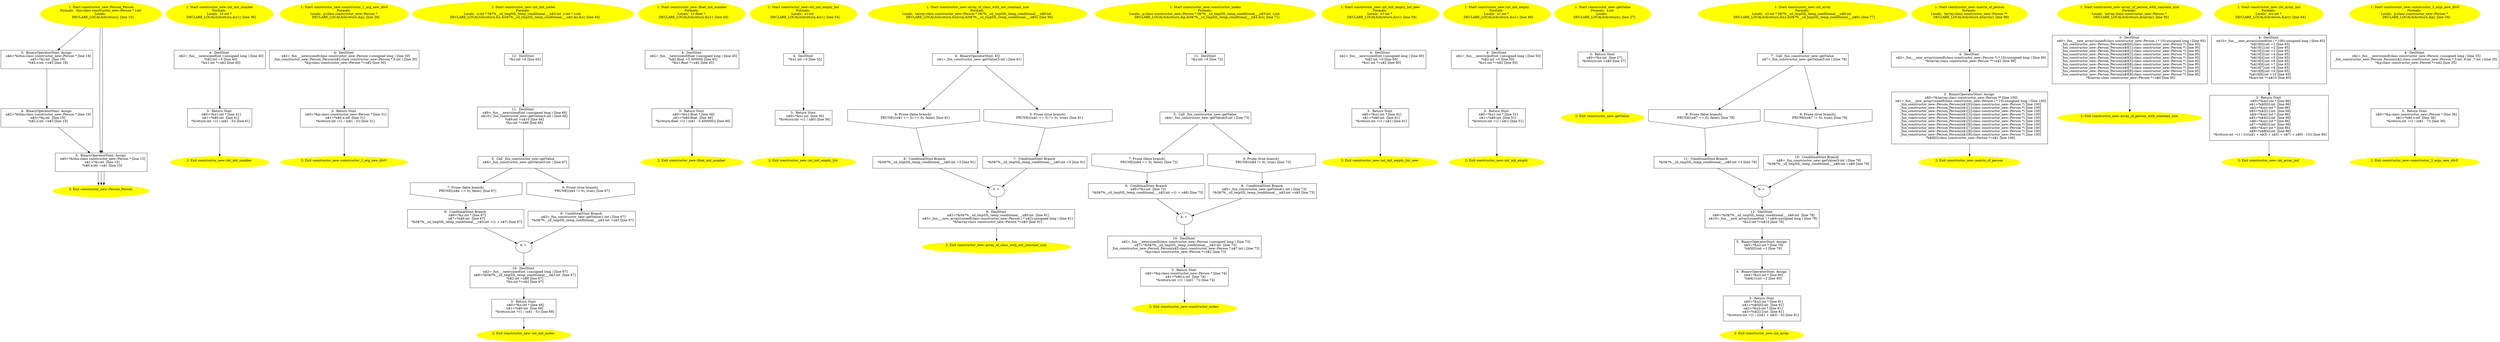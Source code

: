 /* @generated */
digraph iCFG {
"constructor_new::Person_Person5" [label="5:  BinaryOperatorStmt: Assign \n   n$4=*&this:class constructor_new::Person * [line 18]\n  n$5=*&i:int  [line 18]\n  *n$4.x:int =n$5 [line 18]\n " shape="box"]
	

	 "constructor_new::Person_Person5" -> "constructor_new::Person_Person4" ;
"constructor_new::Person_Person4" [label="4:  BinaryOperatorStmt: Assign \n   n$2=*&this:class constructor_new::Person * [line 19]\n  n$3=*&j:int  [line 19]\n  *n$2.y:int =n$3 [line 19]\n " shape="box"]
	

	 "constructor_new::Person_Person4" -> "constructor_new::Person_Person3" ;
"constructor_new::Person_Person3" [label="3:  BinaryOperatorStmt: Assign \n   n$0=*&this:class constructor_new::Person * [line 20]\n  n$1=*&k:int  [line 20]\n  *n$0.z:int =n$1 [line 20]\n " shape="box"]
	

	 "constructor_new::Person_Person3" -> "constructor_new::Person_Person2" ;
"constructor_new::Person_Person2" [label="2: Exit constructor_new::Person_Person \n  " color=yellow style=filled]
	

"constructor_new::Person_Person1" [label="1: Start constructor_new::Person_Person\nFormals:  this:class constructor_new::Person * i:int  j:int  k:int \nLocals:  \n   DECLARE_LOCALS(&return); [line 17]\n " color=yellow style=filled]
	

	 "constructor_new::Person_Person1" -> "constructor_new::Person_Person5" ;
"constructor_new::int_init_number4" [label="4:  DeclStmt \n   n$2=_fun___new(sizeof(int ):unsigned long ) [line 40]\n  *n$2:int =5 [line 40]\n  *&x1:int *=n$2 [line 40]\n " shape="box"]
	

	 "constructor_new::int_init_number4" -> "constructor_new::int_init_number3" ;
"constructor_new::int_init_number3" [label="3:  Return Stmt \n   n$0=*&x1:int * [line 41]\n  n$1=*n$0:int  [line 41]\n  *&return:int =(1 / (n$1 - 5)) [line 41]\n " shape="box"]
	

	 "constructor_new::int_init_number3" -> "constructor_new::int_init_number2" ;
"constructor_new::int_init_number2" [label="2: Exit constructor_new::int_init_number \n  " color=yellow style=filled]
	

"constructor_new::int_init_number1" [label="1: Start constructor_new::int_init_number\nFormals: \nLocals:  x1:int * \n   DECLARE_LOCALS(&return,&x1); [line 39]\n " color=yellow style=filled]
	

	 "constructor_new::int_init_number1" -> "constructor_new::int_init_number4" ;
"constructor_new::constructor_1_arg_new_div04" [label="4:  DeclStmt \n   n$2=_fun___new(sizeof(class constructor_new::Person ):unsigned long ) [line 30]\n  _fun_constructor_new::Person_Person(n$2:class constructor_new::Person *,5:int ) [line 30]\n  *&p:class constructor_new::Person *=n$2 [line 30]\n " shape="box"]
	

	 "constructor_new::constructor_1_arg_new_div04" -> "constructor_new::constructor_1_arg_new_div03" ;
"constructor_new::constructor_1_arg_new_div03" [label="3:  Return Stmt \n   n$0=*&p:class constructor_new::Person * [line 31]\n  n$1=*n$0.x:int  [line 31]\n  *&return:int =(1 / (n$1 - 5)) [line 31]\n " shape="box"]
	

	 "constructor_new::constructor_1_arg_new_div03" -> "constructor_new::constructor_1_arg_new_div02" ;
"constructor_new::constructor_1_arg_new_div02" [label="2: Exit constructor_new::constructor_1_arg_new_div0 \n  " color=yellow style=filled]
	

"constructor_new::constructor_1_arg_new_div01" [label="1: Start constructor_new::constructor_1_arg_new_div0\nFormals: \nLocals:  p:class constructor_new::Person * \n   DECLARE_LOCALS(&return,&p); [line 29]\n " color=yellow style=filled]
	

	 "constructor_new::constructor_1_arg_new_div01" -> "constructor_new::constructor_1_arg_new_div04" ;
"constructor_new::int_init_nodes12" [label="12:  DeclStmt \n   *&z:int =6 [line 65]\n " shape="box"]
	

	 "constructor_new::int_init_nodes12" -> "constructor_new::int_init_nodes11" ;
"constructor_new::int_init_nodes11" [label="11:  DeclStmt \n   n$9=_fun___new(sizeof(int ):unsigned long ) [line 66]\n  n$10=_fun_constructor_new::getValue(4:int ) [line 66]\n  *n$9:int =n$10 [line 66]\n  *&y:int *=n$9 [line 66]\n " shape="box"]
	

	 "constructor_new::int_init_nodes11" -> "constructor_new::int_init_nodes5" ;
"constructor_new::int_init_nodes10" [label="10:  DeclStmt \n   n$2=_fun___new(sizeof(int ):unsigned long ) [line 67]\n  n$8=*&0$?%__sil_tmpSIL_temp_conditional___n$3:int  [line 67]\n  *n$2:int =n$8 [line 67]\n  *&x:int *=n$2 [line 67]\n " shape="box"]
	

	 "constructor_new::int_init_nodes10" -> "constructor_new::int_init_nodes3" ;
"constructor_new::int_init_nodes9" [label="9:  ConditinalStmt Branch \n   n$6=*&y:int * [line 67]\n  n$7=*n$6:int  [line 67]\n  *&0$?%__sil_tmpSIL_temp_conditional___n$3:int =(1 + n$7) [line 67]\n " shape="box"]
	

	 "constructor_new::int_init_nodes9" -> "constructor_new::int_init_nodes4" ;
"constructor_new::int_init_nodes8" [label="8:  ConditinalStmt Branch \n   n$5=_fun_constructor_new::getValue(1:int ) [line 67]\n  *&0$?%__sil_tmpSIL_temp_conditional___n$3:int =n$5 [line 67]\n " shape="box"]
	

	 "constructor_new::int_init_nodes8" -> "constructor_new::int_init_nodes4" ;
"constructor_new::int_init_nodes7" [label="7: Prune (false branch) \n   PRUNE((n$4 == 0), false); [line 67]\n " shape="invhouse"]
	

	 "constructor_new::int_init_nodes7" -> "constructor_new::int_init_nodes9" ;
"constructor_new::int_init_nodes6" [label="6: Prune (true branch) \n   PRUNE((n$4 != 0), true); [line 67]\n " shape="invhouse"]
	

	 "constructor_new::int_init_nodes6" -> "constructor_new::int_init_nodes8" ;
"constructor_new::int_init_nodes5" [label="5:  Call _fun_constructor_new::getValue \n   n$4=_fun_constructor_new::getValue(0:int ) [line 67]\n " shape="box"]
	

	 "constructor_new::int_init_nodes5" -> "constructor_new::int_init_nodes6" ;
	 "constructor_new::int_init_nodes5" -> "constructor_new::int_init_nodes7" ;
"constructor_new::int_init_nodes4" [label="4: + \n  " ]
	

	 "constructor_new::int_init_nodes4" -> "constructor_new::int_init_nodes10" ;
"constructor_new::int_init_nodes3" [label="3:  Return Stmt \n   n$0=*&x:int * [line 68]\n  n$1=*n$0:int  [line 68]\n  *&return:int =(1 / (n$1 - 5)) [line 68]\n " shape="box"]
	

	 "constructor_new::int_init_nodes3" -> "constructor_new::int_init_nodes2" ;
"constructor_new::int_init_nodes2" [label="2: Exit constructor_new::int_init_nodes \n  " color=yellow style=filled]
	

"constructor_new::int_init_nodes1" [label="1: Start constructor_new::int_init_nodes\nFormals: \nLocals:  x:int * 0$?%__sil_tmpSIL_temp_conditional___n$3:int  y:int * z:int  \n   DECLARE_LOCALS(&return,&x,&0$?%__sil_tmpSIL_temp_conditional___n$3,&y,&z); [line 64]\n " color=yellow style=filled]
	

	 "constructor_new::int_init_nodes1" -> "constructor_new::int_init_nodes12" ;
"constructor_new::float_init_number4" [label="4:  DeclStmt \n   n$2=_fun___new(sizeof(float ):unsigned long ) [line 45]\n  *n$2:float =5.400000 [line 45]\n  *&x1:float *=n$2 [line 45]\n " shape="box"]
	

	 "constructor_new::float_init_number4" -> "constructor_new::float_init_number3" ;
"constructor_new::float_init_number3" [label="3:  Return Stmt \n   n$0=*&x1:float * [line 46]\n  n$1=*n$0:float  [line 46]\n  *&return:float =(1 / (n$1 - 5.400000)) [line 46]\n " shape="box"]
	

	 "constructor_new::float_init_number3" -> "constructor_new::float_init_number2" ;
"constructor_new::float_init_number2" [label="2: Exit constructor_new::float_init_number \n  " color=yellow style=filled]
	

"constructor_new::float_init_number1" [label="1: Start constructor_new::float_init_number\nFormals: \nLocals:  x1:float * \n   DECLARE_LOCALS(&return,&x1); [line 44]\n " color=yellow style=filled]
	

	 "constructor_new::float_init_number1" -> "constructor_new::float_init_number4" ;
"constructor_new::int_init_empty_list4" [label="4:  DeclStmt \n   *&x1:int =0 [line 55]\n " shape="box"]
	

	 "constructor_new::int_init_empty_list4" -> "constructor_new::int_init_empty_list3" ;
"constructor_new::int_init_empty_list3" [label="3:  Return Stmt \n   n$0=*&x1:int  [line 56]\n  *&return:int =(1 / n$0) [line 56]\n " shape="box"]
	

	 "constructor_new::int_init_empty_list3" -> "constructor_new::int_init_empty_list2" ;
"constructor_new::int_init_empty_list2" [label="2: Exit constructor_new::int_init_empty_list \n  " color=yellow style=filled]
	

"constructor_new::int_init_empty_list1" [label="1: Start constructor_new::int_init_empty_list\nFormals: \nLocals:  x1:int  \n   DECLARE_LOCALS(&return,&x1); [line 54]\n " color=yellow style=filled]
	

	 "constructor_new::int_init_empty_list1" -> "constructor_new::int_init_empty_list4" ;
"constructor_new::Person_Person3" [label="3:  BinaryOperatorStmt: Assign \n   n$0=*&this:class constructor_new::Person * [line 14]\n  *n$0.x:int =0 [line 14]\n " shape="box"]
	

	 "constructor_new::Person_Person3" -> "constructor_new::Person_Person2" ;
"constructor_new::Person_Person2" [label="2: Exit constructor_new::Person_Person \n  " color=yellow style=filled]
	

"constructor_new::Person_Person1" [label="1: Start constructor_new::Person_Person\nFormals:  this:class constructor_new::Person *\nLocals:  \n   DECLARE_LOCALS(&return); [line 14]\n " color=yellow style=filled]
	

	 "constructor_new::Person_Person1" -> "constructor_new::Person_Person3" ;
"constructor_new::array_of_class_with_not_constant_size9" [label="9:  DeclStmt \n   n$2=*&0$?%__sil_tmpSIL_temp_conditional___n$0:int  [line 91]\n  n$3=_fun___new_array((sizeof(class constructor_new::Person ) * n$2):unsigned long ) [line 91]\n  *&tarray:class constructor_new::Person *=n$3 [line 91]\n " shape="box"]
	

	 "constructor_new::array_of_class_with_not_constant_size9" -> "constructor_new::array_of_class_with_not_constant_size2" ;
"constructor_new::array_of_class_with_not_constant_size8" [label="8:  ConditinalStmt Branch \n   *&0$?%__sil_tmpSIL_temp_conditional___n$0:int =3 [line 91]\n " shape="box"]
	

	 "constructor_new::array_of_class_with_not_constant_size8" -> "constructor_new::array_of_class_with_not_constant_size3" ;
"constructor_new::array_of_class_with_not_constant_size7" [label="7:  ConditinalStmt Branch \n   *&0$?%__sil_tmpSIL_temp_conditional___n$0:int =5 [line 91]\n " shape="box"]
	

	 "constructor_new::array_of_class_with_not_constant_size7" -> "constructor_new::array_of_class_with_not_constant_size3" ;
"constructor_new::array_of_class_with_not_constant_size6" [label="6: Prune (false branch) \n   PRUNE(((n$1 == 5) == 0), false); [line 91]\n " shape="invhouse"]
	

	 "constructor_new::array_of_class_with_not_constant_size6" -> "constructor_new::array_of_class_with_not_constant_size8" ;
"constructor_new::array_of_class_with_not_constant_size5" [label="5: Prune (true branch) \n   PRUNE(((n$1 == 5) != 0), true); [line 91]\n " shape="invhouse"]
	

	 "constructor_new::array_of_class_with_not_constant_size5" -> "constructor_new::array_of_class_with_not_constant_size7" ;
"constructor_new::array_of_class_with_not_constant_size4" [label="4:  BinaryOperatorStmt: EQ \n   n$1=_fun_constructor_new::getValue(5:int ) [line 91]\n " shape="box"]
	

	 "constructor_new::array_of_class_with_not_constant_size4" -> "constructor_new::array_of_class_with_not_constant_size5" ;
	 "constructor_new::array_of_class_with_not_constant_size4" -> "constructor_new::array_of_class_with_not_constant_size6" ;
"constructor_new::array_of_class_with_not_constant_size3" [label="3: + \n  " ]
	

	 "constructor_new::array_of_class_with_not_constant_size3" -> "constructor_new::array_of_class_with_not_constant_size9" ;
"constructor_new::array_of_class_with_not_constant_size2" [label="2: Exit constructor_new::array_of_class_with_not_constant_size \n  " color=yellow style=filled]
	

"constructor_new::array_of_class_with_not_constant_size1" [label="1: Start constructor_new::array_of_class_with_not_constant_size\nFormals: \nLocals:  tarray:class constructor_new::Person * 0$?%__sil_tmpSIL_temp_conditional___n$0:int  \n   DECLARE_LOCALS(&return,&tarray,&0$?%__sil_tmpSIL_temp_conditional___n$0); [line 90]\n " color=yellow style=filled]
	

	 "constructor_new::array_of_class_with_not_constant_size1" -> "constructor_new::array_of_class_with_not_constant_size4" ;
"constructor_new::constructor_nodes11" [label="11:  DeclStmt \n   *&z:int =6 [line 72]\n " shape="box"]
	

	 "constructor_new::constructor_nodes11" -> "constructor_new::constructor_nodes5" ;
"constructor_new::constructor_nodes10" [label="10:  DeclStmt \n   n$2=_fun___new(sizeof(class constructor_new::Person ):unsigned long ) [line 73]\n  n$7=*&0$?%__sil_tmpSIL_temp_conditional___n$3:int  [line 73]\n  _fun_constructor_new::Person_Person(n$2:class constructor_new::Person *,n$7:int ) [line 73]\n  *&p:class constructor_new::Person *=n$2 [line 73]\n " shape="box"]
	

	 "constructor_new::constructor_nodes10" -> "constructor_new::constructor_nodes3" ;
"constructor_new::constructor_nodes9" [label="9:  ConditinalStmt Branch \n   n$6=*&z:int  [line 73]\n  *&0$?%__sil_tmpSIL_temp_conditional___n$3:int =(1 + n$6) [line 73]\n " shape="box"]
	

	 "constructor_new::constructor_nodes9" -> "constructor_new::constructor_nodes4" ;
"constructor_new::constructor_nodes8" [label="8:  ConditinalStmt Branch \n   n$5=_fun_constructor_new::getValue(1:int ) [line 73]\n  *&0$?%__sil_tmpSIL_temp_conditional___n$3:int =n$5 [line 73]\n " shape="box"]
	

	 "constructor_new::constructor_nodes8" -> "constructor_new::constructor_nodes4" ;
"constructor_new::constructor_nodes7" [label="7: Prune (false branch) \n   PRUNE((n$4 == 0), false); [line 73]\n " shape="invhouse"]
	

	 "constructor_new::constructor_nodes7" -> "constructor_new::constructor_nodes9" ;
"constructor_new::constructor_nodes6" [label="6: Prune (true branch) \n   PRUNE((n$4 != 0), true); [line 73]\n " shape="invhouse"]
	

	 "constructor_new::constructor_nodes6" -> "constructor_new::constructor_nodes8" ;
"constructor_new::constructor_nodes5" [label="5:  Call _fun_constructor_new::getValue \n   n$4=_fun_constructor_new::getValue(0:int ) [line 73]\n " shape="box"]
	

	 "constructor_new::constructor_nodes5" -> "constructor_new::constructor_nodes6" ;
	 "constructor_new::constructor_nodes5" -> "constructor_new::constructor_nodes7" ;
"constructor_new::constructor_nodes4" [label="4: + \n  " ]
	

	 "constructor_new::constructor_nodes4" -> "constructor_new::constructor_nodes10" ;
"constructor_new::constructor_nodes3" [label="3:  Return Stmt \n   n$0=*&p:class constructor_new::Person * [line 74]\n  n$1=*n$0.x:int  [line 74]\n  *&return:int =(1 / (n$1 - 7)) [line 74]\n " shape="box"]
	

	 "constructor_new::constructor_nodes3" -> "constructor_new::constructor_nodes2" ;
"constructor_new::constructor_nodes2" [label="2: Exit constructor_new::constructor_nodes \n  " color=yellow style=filled]
	

"constructor_new::constructor_nodes1" [label="1: Start constructor_new::constructor_nodes\nFormals: \nLocals:  p:class constructor_new::Person * 0$?%__sil_tmpSIL_temp_conditional___n$3:int  z:int  \n   DECLARE_LOCALS(&return,&p,&0$?%__sil_tmpSIL_temp_conditional___n$3,&z); [line 71]\n " color=yellow style=filled]
	

	 "constructor_new::constructor_nodes1" -> "constructor_new::constructor_nodes11" ;
"constructor_new::int_init_empty_list_new4" [label="4:  DeclStmt \n   n$2=_fun___new(sizeof(int ):unsigned long ) [line 60]\n  *n$2:int =0 [line 60]\n  *&x1:int *=n$2 [line 60]\n " shape="box"]
	

	 "constructor_new::int_init_empty_list_new4" -> "constructor_new::int_init_empty_list_new3" ;
"constructor_new::int_init_empty_list_new3" [label="3:  Return Stmt \n   n$0=*&x1:int * [line 61]\n  n$1=*n$0:int  [line 61]\n  *&return:int =(1 / n$1) [line 61]\n " shape="box"]
	

	 "constructor_new::int_init_empty_list_new3" -> "constructor_new::int_init_empty_list_new2" ;
"constructor_new::int_init_empty_list_new2" [label="2: Exit constructor_new::int_init_empty_list_new \n  " color=yellow style=filled]
	

"constructor_new::int_init_empty_list_new1" [label="1: Start constructor_new::int_init_empty_list_new\nFormals: \nLocals:  x1:int * \n   DECLARE_LOCALS(&return,&x1); [line 59]\n " color=yellow style=filled]
	

	 "constructor_new::int_init_empty_list_new1" -> "constructor_new::int_init_empty_list_new4" ;
"constructor_new::int_init_empty4" [label="4:  DeclStmt \n   n$2=_fun___new(sizeof(int ):unsigned long ) [line 50]\n  *n$2:int =0 [line 50]\n  *&x1:int *=n$2 [line 50]\n " shape="box"]
	

	 "constructor_new::int_init_empty4" -> "constructor_new::int_init_empty3" ;
"constructor_new::int_init_empty3" [label="3:  Return Stmt \n   n$0=*&x1:int * [line 51]\n  n$1=*n$0:int  [line 51]\n  *&return:int =(1 / n$1) [line 51]\n " shape="box"]
	

	 "constructor_new::int_init_empty3" -> "constructor_new::int_init_empty2" ;
"constructor_new::int_init_empty2" [label="2: Exit constructor_new::int_init_empty \n  " color=yellow style=filled]
	

"constructor_new::int_init_empty1" [label="1: Start constructor_new::int_init_empty\nFormals: \nLocals:  x1:int * \n   DECLARE_LOCALS(&return,&x1); [line 49]\n " color=yellow style=filled]
	

	 "constructor_new::int_init_empty1" -> "constructor_new::int_init_empty4" ;
"constructor_new::getValue3" [label="3:  Return Stmt \n   n$0=*&x:int  [line 27]\n  *&return:int =n$0 [line 27]\n " shape="box"]
	

	 "constructor_new::getValue3" -> "constructor_new::getValue2" ;
"constructor_new::getValue2" [label="2: Exit constructor_new::getValue \n  " color=yellow style=filled]
	

"constructor_new::getValue1" [label="1: Start constructor_new::getValue\nFormals:  x:int \nLocals:  \n   DECLARE_LOCALS(&return); [line 27]\n " color=yellow style=filled]
	

	 "constructor_new::getValue1" -> "constructor_new::getValue3" ;
"constructor_new::Person_Person3" [label="3:  BinaryOperatorStmt: Assign \n   n$0=*&this:class constructor_new::Person * [line 15]\n  n$1=*&i:int  [line 15]\n  *n$0.x:int =n$1 [line 15]\n " shape="box"]
	

	 "constructor_new::Person_Person3" -> "constructor_new::Person_Person2" ;
"constructor_new::Person_Person2" [label="2: Exit constructor_new::Person_Person \n  " color=yellow style=filled]
	

"constructor_new::Person_Person1" [label="1: Start constructor_new::Person_Person\nFormals:  this:class constructor_new::Person * i:int \nLocals:  \n   DECLARE_LOCALS(&return); [line 15]\n " color=yellow style=filled]
	

	 "constructor_new::Person_Person1" -> "constructor_new::Person_Person3" ;
"constructor_new::int_array12" [label="12:  DeclStmt \n   n$9=*&0$?%__sil_tmpSIL_temp_conditional___n$6:int  [line 78]\n  n$10=_fun___new_array((sizeof(int ) * n$9):unsigned long ) [line 78]\n  *&x2:int *=n$10 [line 78]\n " shape="box"]
	

	 "constructor_new::int_array12" -> "constructor_new::int_array5" ;
"constructor_new::int_array11" [label="11:  ConditinalStmt Branch \n   *&0$?%__sil_tmpSIL_temp_conditional___n$6:int =3 [line 78]\n " shape="box"]
	

	 "constructor_new::int_array11" -> "constructor_new::int_array6" ;
"constructor_new::int_array10" [label="10:  ConditinalStmt Branch \n   n$8=_fun_constructor_new::getValue(5:int ) [line 78]\n  *&0$?%__sil_tmpSIL_temp_conditional___n$6:int =n$8 [line 78]\n " shape="box"]
	

	 "constructor_new::int_array10" -> "constructor_new::int_array6" ;
"constructor_new::int_array9" [label="9: Prune (false branch) \n   PRUNE((n$7 == 0), false); [line 78]\n " shape="invhouse"]
	

	 "constructor_new::int_array9" -> "constructor_new::int_array11" ;
"constructor_new::int_array8" [label="8: Prune (true branch) \n   PRUNE((n$7 != 0), true); [line 78]\n " shape="invhouse"]
	

	 "constructor_new::int_array8" -> "constructor_new::int_array10" ;
"constructor_new::int_array7" [label="7:  Call _fun_constructor_new::getValue \n   n$7=_fun_constructor_new::getValue(5:int ) [line 78]\n " shape="box"]
	

	 "constructor_new::int_array7" -> "constructor_new::int_array8" ;
	 "constructor_new::int_array7" -> "constructor_new::int_array9" ;
"constructor_new::int_array6" [label="6: + \n  " ]
	

	 "constructor_new::int_array6" -> "constructor_new::int_array12" ;
"constructor_new::int_array5" [label="5:  BinaryOperatorStmt: Assign \n   n$5=*&x2:int * [line 79]\n  *n$5[0]:int =1 [line 79]\n " shape="box"]
	

	 "constructor_new::int_array5" -> "constructor_new::int_array4" ;
"constructor_new::int_array4" [label="4:  BinaryOperatorStmt: Assign \n   n$4=*&x2:int * [line 80]\n  *n$4[1]:int =2 [line 80]\n " shape="box"]
	

	 "constructor_new::int_array4" -> "constructor_new::int_array3" ;
"constructor_new::int_array3" [label="3:  Return Stmt \n   n$0=*&x2:int * [line 81]\n  n$1=*n$0[0]:int  [line 81]\n  n$2=*&x2:int * [line 81]\n  n$3=*n$2[1]:int  [line 81]\n  *&return:int =(1 / ((n$1 + n$3) - 3)) [line 81]\n " shape="box"]
	

	 "constructor_new::int_array3" -> "constructor_new::int_array2" ;
"constructor_new::int_array2" [label="2: Exit constructor_new::int_array \n  " color=yellow style=filled]
	

"constructor_new::int_array1" [label="1: Start constructor_new::int_array\nFormals: \nLocals:  x2:int * 0$?%__sil_tmpSIL_temp_conditional___n$6:int  \n   DECLARE_LOCALS(&return,&x2,&0$?%__sil_tmpSIL_temp_conditional___n$6); [line 77]\n " color=yellow style=filled]
	

	 "constructor_new::int_array1" -> "constructor_new::int_array7" ;
"constructor_new::matrix_of_person4" [label="4:  DeclStmt \n   n$2=_fun___new_array((sizeof(class constructor_new::Person *) * 10):unsigned long ) [line 99]\n  *&tarray:class constructor_new::Person **=n$2 [line 99]\n " shape="box"]
	

	 "constructor_new::matrix_of_person4" -> "constructor_new::matrix_of_person3" ;
"constructor_new::matrix_of_person3" [label="3:  BinaryOperatorStmt: Assign \n   n$0=*&tarray:class constructor_new::Person ** [line 100]\n  n$1=_fun___new_array((sizeof(class constructor_new::Person ) * 10):unsigned long ) [line 100]\n  _fun_constructor_new::Person_Person(n$1[0]:class constructor_new::Person *) [line 100]\n  _fun_constructor_new::Person_Person(n$1[1]:class constructor_new::Person *) [line 100]\n  _fun_constructor_new::Person_Person(n$1[2]:class constructor_new::Person *) [line 100]\n  _fun_constructor_new::Person_Person(n$1[3]:class constructor_new::Person *) [line 100]\n  _fun_constructor_new::Person_Person(n$1[4]:class constructor_new::Person *) [line 100]\n  _fun_constructor_new::Person_Person(n$1[5]:class constructor_new::Person *) [line 100]\n  _fun_constructor_new::Person_Person(n$1[6]:class constructor_new::Person *) [line 100]\n  _fun_constructor_new::Person_Person(n$1[7]:class constructor_new::Person *) [line 100]\n  _fun_constructor_new::Person_Person(n$1[8]:class constructor_new::Person *) [line 100]\n  _fun_constructor_new::Person_Person(n$1[9]:class constructor_new::Person *) [line 100]\n  *n$0[0]:class constructor_new::Person *=n$1 [line 100]\n " shape="box"]
	

	 "constructor_new::matrix_of_person3" -> "constructor_new::matrix_of_person2" ;
"constructor_new::matrix_of_person2" [label="2: Exit constructor_new::matrix_of_person \n  " color=yellow style=filled]
	

"constructor_new::matrix_of_person1" [label="1: Start constructor_new::matrix_of_person\nFormals: \nLocals:  tarray:class constructor_new::Person ** \n   DECLARE_LOCALS(&return,&tarray); [line 98]\n " color=yellow style=filled]
	

	 "constructor_new::matrix_of_person1" -> "constructor_new::matrix_of_person4" ;
"constructor_new::array_of_person_with_constant_size3" [label="3:  DeclStmt \n   n$0=_fun___new_array((sizeof(class constructor_new::Person ) * 10):unsigned long ) [line 95]\n  _fun_constructor_new::Person_Person(n$0[0]:class constructor_new::Person *) [line 95]\n  _fun_constructor_new::Person_Person(n$0[1]:class constructor_new::Person *) [line 95]\n  _fun_constructor_new::Person_Person(n$0[2]:class constructor_new::Person *) [line 95]\n  _fun_constructor_new::Person_Person(n$0[3]:class constructor_new::Person *) [line 95]\n  _fun_constructor_new::Person_Person(n$0[4]:class constructor_new::Person *) [line 95]\n  _fun_constructor_new::Person_Person(n$0[5]:class constructor_new::Person *) [line 95]\n  _fun_constructor_new::Person_Person(n$0[6]:class constructor_new::Person *) [line 95]\n  _fun_constructor_new::Person_Person(n$0[7]:class constructor_new::Person *) [line 95]\n  _fun_constructor_new::Person_Person(n$0[8]:class constructor_new::Person *) [line 95]\n  _fun_constructor_new::Person_Person(n$0[9]:class constructor_new::Person *) [line 95]\n  *&tarray:class constructor_new::Person *=n$0 [line 95]\n " shape="box"]
	

	 "constructor_new::array_of_person_with_constant_size3" -> "constructor_new::array_of_person_with_constant_size2" ;
"constructor_new::array_of_person_with_constant_size2" [label="2: Exit constructor_new::array_of_person_with_constant_size \n  " color=yellow style=filled]
	

"constructor_new::array_of_person_with_constant_size1" [label="1: Start constructor_new::array_of_person_with_constant_size\nFormals: \nLocals:  tarray:class constructor_new::Person * \n   DECLARE_LOCALS(&return,&tarray); [line 95]\n " color=yellow style=filled]
	

	 "constructor_new::array_of_person_with_constant_size1" -> "constructor_new::array_of_person_with_constant_size3" ;
"constructor_new::int_array_init4" [label="4:  DeclStmt \n   n$10=_fun___new_array((sizeof(int ) * 100):unsigned long ) [line 85]\n  *n$10[0]:int =1 [line 85]\n  *n$10[1]:int =2 [line 85]\n  *n$10[2]:int =3 [line 85]\n  *n$10[3]:int =4 [line 85]\n  *n$10[4]:int =5 [line 85]\n  *n$10[5]:int =6 [line 85]\n  *n$10[6]:int =7 [line 85]\n  *n$10[7]:int =8 [line 85]\n  *n$10[8]:int =9 [line 85]\n  *n$10[9]:int =10 [line 85]\n  *&arr:int *=n$10 [line 85]\n " shape="box"]
	

	 "constructor_new::int_array_init4" -> "constructor_new::int_array_init3" ;
"constructor_new::int_array_init3" [label="3:  Return Stmt \n   n$0=*&arr:int * [line 86]\n  n$1=*n$0[0]:int  [line 86]\n  n$2=*&arr:int * [line 86]\n  n$3=*n$2[1]:int  [line 86]\n  n$4=*&arr:int * [line 86]\n  n$5=*n$4[2]:int  [line 86]\n  n$6=*&arr:int * [line 86]\n  n$7=*n$6[3]:int  [line 86]\n  n$8=*&arr:int * [line 86]\n  n$9=*n$8[4]:int  [line 86]\n  *&return:int =(1 / (((((n$1 + n$3) + n$5) + n$7) + n$9) - 15)) [line 86]\n " shape="box"]
	

	 "constructor_new::int_array_init3" -> "constructor_new::int_array_init2" ;
"constructor_new::int_array_init2" [label="2: Exit constructor_new::int_array_init \n  " color=yellow style=filled]
	

"constructor_new::int_array_init1" [label="1: Start constructor_new::int_array_init\nFormals: \nLocals:  arr:int * \n   DECLARE_LOCALS(&return,&arr); [line 84]\n " color=yellow style=filled]
	

	 "constructor_new::int_array_init1" -> "constructor_new::int_array_init4" ;
"constructor_new::constructor_3_args_new_div04" [label="4:  DeclStmt \n   n$2=_fun___new(sizeof(class constructor_new::Person ):unsigned long ) [line 35]\n  _fun_constructor_new::Person_Person(n$2:class constructor_new::Person *,5:int ,6:int ,7:int ) [line 35]\n  *&p:class constructor_new::Person *=n$2 [line 35]\n " shape="box"]
	

	 "constructor_new::constructor_3_args_new_div04" -> "constructor_new::constructor_3_args_new_div03" ;
"constructor_new::constructor_3_args_new_div03" [label="3:  Return Stmt \n   n$0=*&p:class constructor_new::Person * [line 36]\n  n$1=*n$0.z:int  [line 36]\n  *&return:int =(1 / (n$1 - 7)) [line 36]\n " shape="box"]
	

	 "constructor_new::constructor_3_args_new_div03" -> "constructor_new::constructor_3_args_new_div02" ;
"constructor_new::constructor_3_args_new_div02" [label="2: Exit constructor_new::constructor_3_args_new_div0 \n  " color=yellow style=filled]
	

"constructor_new::constructor_3_args_new_div01" [label="1: Start constructor_new::constructor_3_args_new_div0\nFormals: \nLocals:  p:class constructor_new::Person * \n   DECLARE_LOCALS(&return,&p); [line 34]\n " color=yellow style=filled]
	

	 "constructor_new::constructor_3_args_new_div01" -> "constructor_new::constructor_3_args_new_div04" ;
}
